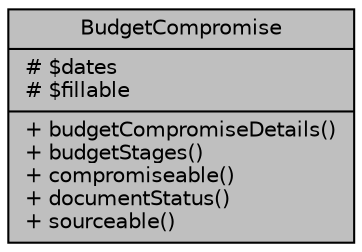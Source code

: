 digraph "BudgetCompromise"
{
 // LATEX_PDF_SIZE
  bgcolor="transparent";
  edge [fontname="Helvetica",fontsize="10",labelfontname="Helvetica",labelfontsize="10"];
  node [fontname="Helvetica",fontsize="10",shape=record];
  Node1 [label="{BudgetCompromise\n|# $dates\l# $fillable\l|+ budgetCompromiseDetails()\l+ budgetStages()\l+ compromiseable()\l+ documentStatus()\l+ sourceable()\l}",height=0.2,width=0.4,color="black", fillcolor="grey75", style="filled", fontcolor="black",tooltip="Datos de los compromisos presupuestarios."];
}
